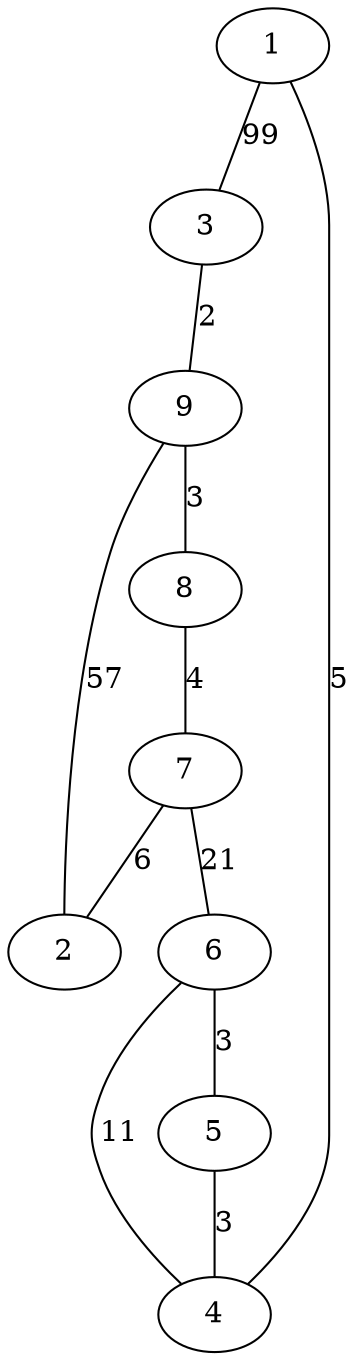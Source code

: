 strict graph G {
  overlap = scale;
1;
2;
3;
4;
5;
6;
7;
8;
9;
  1 -- 3 [label="99"]
  3 -- 9 [label="2"]
  9 -- 8 [label="3"]
  8 -- 7 [label="4"]
  7 -- 6 [label="21"]
  6 -- 5 [label="3"]
  5 -- 4 [label="3"]
  4 -- 1 [label="5"]
  4 -- 6 [label="11"]
  6 -- 4 [label="11"]
  7 -- 2 [label="6"]
  2 -- 9 [label="57"]
  9 -- 2 [label="57"]
  1 -- 4 [label="5"]
}
